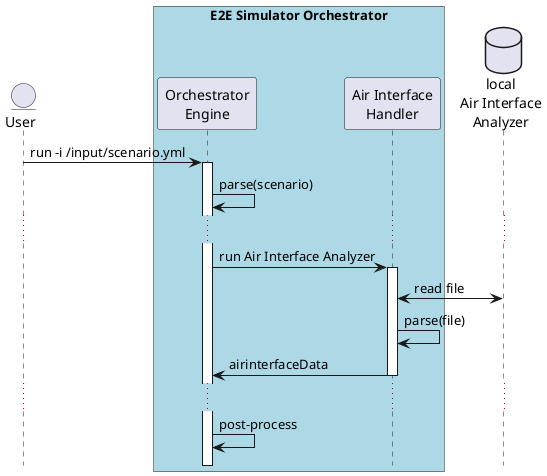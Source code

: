 @startuml
hide footbox
!pragma teoz true

entity "User" as u

box "E2E Simulator Orchestrator" #LightBlue
participant "Orchestrator\nEngine" as orch
participant "Air Interface\nHandler" as hndl
end box

database "local\nAir Interface\nAnalyzer" as srv

u -> orch: run -i /input/scenario.yml
activate orch
orch -> orch: parse(scenario)
...
orch -> hndl: run Air Interface Analyzer
activate hndl
hndl <-> srv: read file
hndl -> hndl: parse(file)
hndl -> orch: airinterfaceData
deactivate hndl
...
orch -> orch: post-process


@enduml